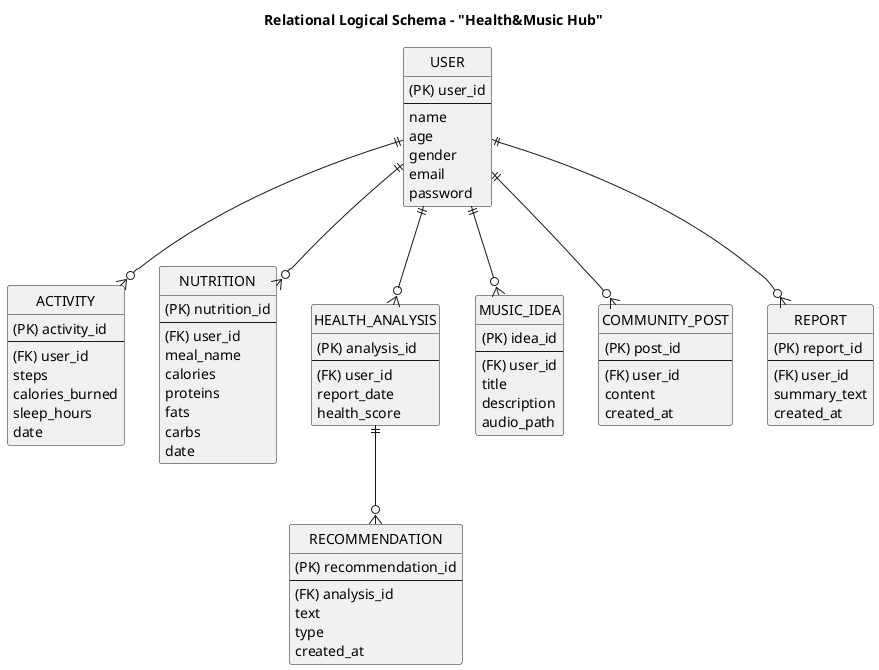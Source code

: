 @startuml

title Relational Logical Schema - "Health&Music Hub"

hide circle

' === Таблиця користувачів ===
entity "USER" as user {
    (PK) user_id
    --
    name
    age
    gender
    email
    password
}

' === Фізична активність ===
entity "ACTIVITY" as activity {
    (PK) activity_id
    --
    (FK) user_id
    steps
    calories_burned
    sleep_hours
    date
}

' === Харчування ===
entity "NUTRITION" as nutrition {
    (PK) nutrition_id
    --
    (FK) user_id
    meal_name
    calories
    proteins
    fats
    carbs
    date
}

' === Аналіз стану здоров'я ===
entity "HEALTH_ANALYSIS" as analysis {
    (PK) analysis_id
    --
    (FK) user_id
    report_date
    health_score
}

' === Рекомендації ===
entity "RECOMMENDATION" as rec {
    (PK) recommendation_id
    --
    (FK) analysis_id
    text
    type
    created_at
}

' === Музичні ідеї ===
entity "MUSIC_IDEA" as idea {
    (PK) idea_id
    --
    (FK) user_id
    title
    description
    audio_path
}

' === Пости в спільноті ===
entity "COMMUNITY_POST" as post {
    (PK) post_id
    --
    (FK) user_id
    content
    created_at
}

' === Звіти ===
entity "REPORT" as report {
    (PK) report_id
    --
    (FK) user_id
    summary_text
    created_at
}

' === Зв’язки ===
user ||--o{ activity
user ||--o{ nutrition
user ||--o{ analysis
analysis ||--o{ rec
user ||--o{ idea
user ||--o{ post
user ||--o{ report

@enduml
